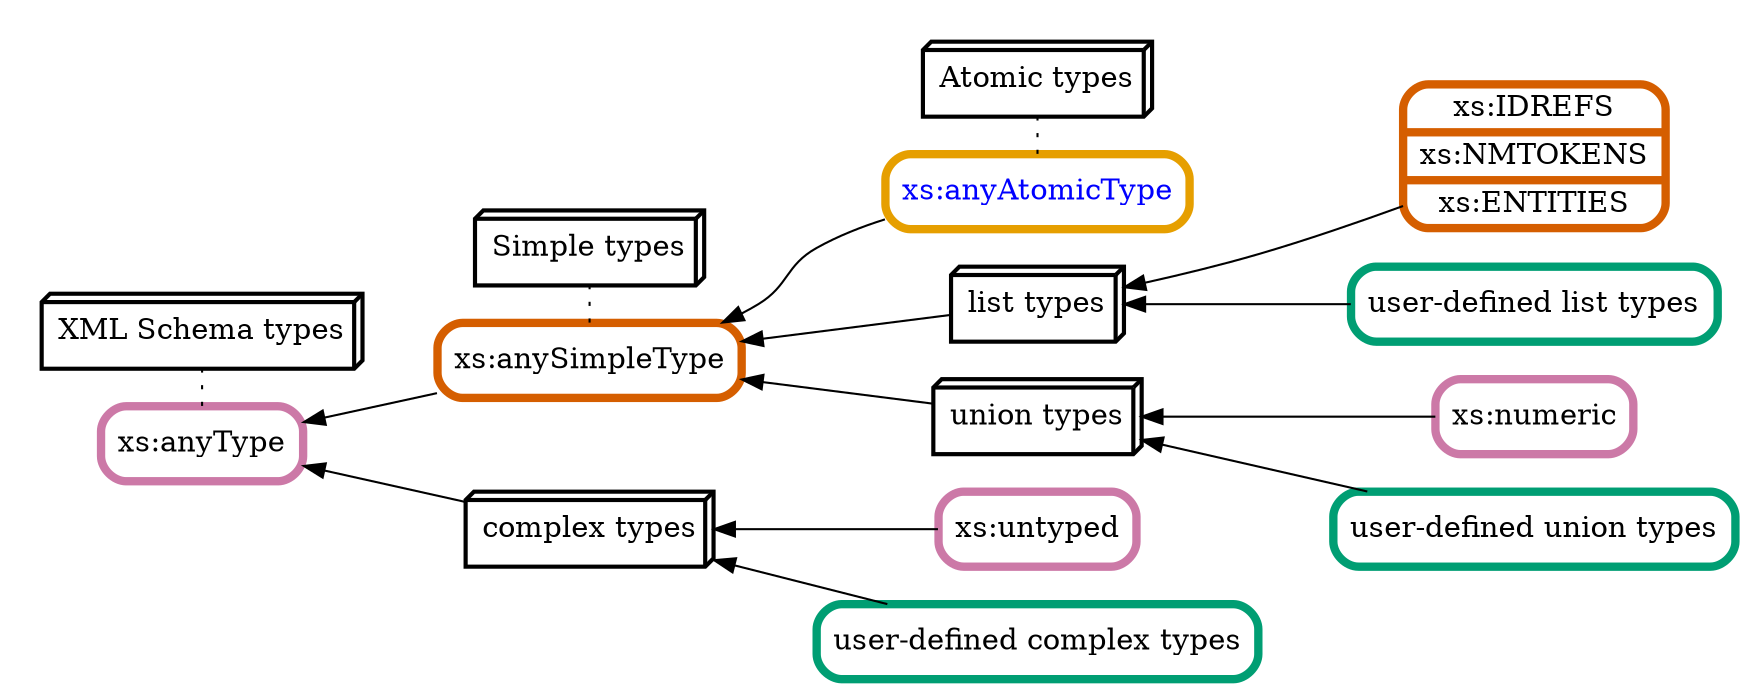 digraph {
  compound=true;
  rankdir=LR;

  subgraph cluster_XmlSchemaTypes {
    {rank=same anyType conc_xsd}
    style=invis;

    conc_xsd [shape="box3d", penwidth=2,
              label="XML Schema types"]

    anyType [shape="box", style="rounded",
             color="#cc79a7", penwidth=4
             label="xs:anyType" ]

    anyType -> conc_xsd [style=dotted, arrowhead=none];
 }

  subgraph cluster_simpleTypes {
    {rank=same anySimpleType conc_simple}
    style=invis;

    conc_simple [shape="box3d", penwidth=2,
                 label="Simple types"]

    anySimpleType [shape="box", style="rounded",
                   color="#d55e00", penwidth=4,
                   label="xs:anySimpleType"]

    anySimpleType -> conc_simple [style=dotted, arrowhead=none];
  }

  subgraph cluster_atomicTypes {
    {rank=same anyAtomicType conc_atomic}
    style=invis;

    conc_atomic [shape="box3d", penwidth=2,
                 label="Atomic types"]

    anyAtomicType [shape="box", style="rounded",
                   color="#e69f00", penwidth=4,
                   label="xs:anyAtomicType", fontcolor="#0000ff",
                   URL="#hier_anyAtomicType"]

    anyAtomicType -> conc_atomic [style=dotted, arrowhead=none];
  }

  list_types [shape="box3d", penwidth=2,
              label="list types"]

  union_types [shape="box3d", penwidth=2,
               label="union types"]

  complex_types [shape="box3d", penwidth=2,
                 label="complex types"]

  listTypes [shape="record", style="rounded",
             color="#d55e00", penwidth=4,
             label="xs:IDREFS|xs:NMTOKENS|xs:ENTITIES"]

  user_defined_list_types [shape="box", style="rounded",
                           color="#009e73", penwidth=4,
                           label="user-defined list types"]

  numeric [shape="box", style="rounded",
           color="#cc79a7", penwidth=4,
           label="xs:numeric" ]

  user_defined_union_types [shape="box", style="rounded",
                            color="#009e73", penwidth=4,
                            label="user-defined union types"]

  untyped [shape="box", style="rounded",
           color="#cc79a7", penwidth=4
           label="xs:untyped"]

  user_defined_complex_types [shape="box", style="rounded",
                              color="#009e73", penwidth=4,
                              label="user-defined complex types"]

  
  anyType -> { anySimpleType } [dir=back]
  anyType -> { complex_types } [dir=back]

  anySimpleType -> { anyAtomicType } [dir=back]
  anySimpleType -> { list_types } [dir=back]
  anySimpleType -> { union_types } [dir=back]

  list_types -> { listTypes user_defined_list_types } [dir=back ]
  union_types -> { numeric user_defined_union_types } [dir=back ]
  complex_types -> { untyped user_defined_complex_types } [dir=back ]
}
